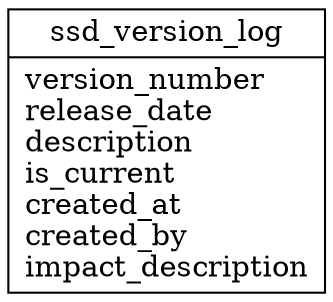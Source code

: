 digraph G {
  node [shape=record];
  ssd_version_log [label="{ssd_version_log|version_number\lrelease_date\ldescription\lis_current\lcreated_at\lcreated_by\limpact_description\l}"];
}
